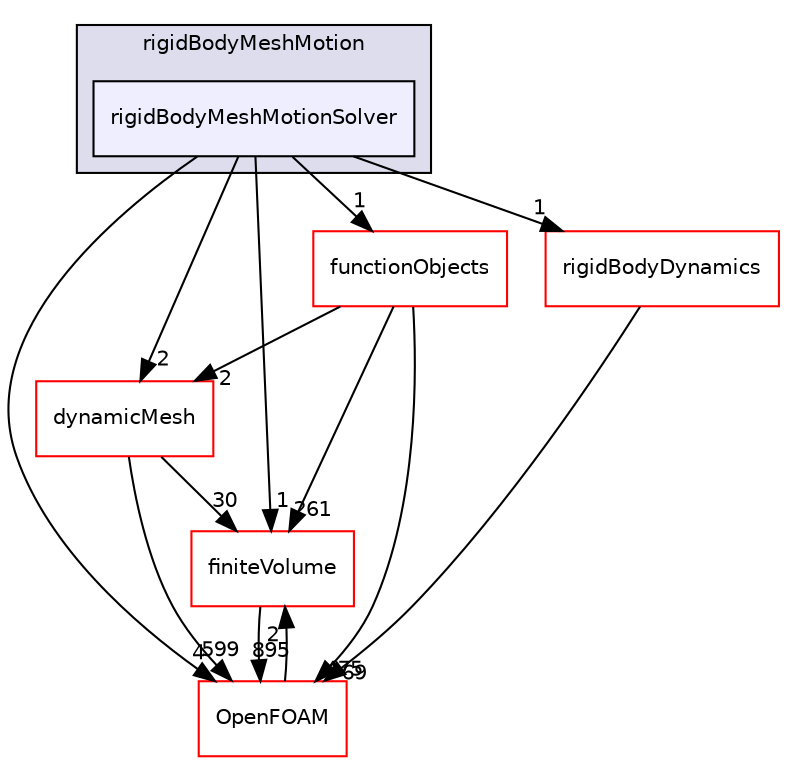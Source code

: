 digraph "src/rigidBodyMeshMotion/rigidBodyMeshMotionSolver" {
  bgcolor=transparent;
  compound=true
  node [ fontsize="10", fontname="Helvetica"];
  edge [ labelfontsize="10", labelfontname="Helvetica"];
  subgraph clusterdir_f7c4c91d76964006204b3afe5679c6fe {
    graph [ bgcolor="#ddddee", pencolor="black", label="rigidBodyMeshMotion" fontname="Helvetica", fontsize="10", URL="dir_f7c4c91d76964006204b3afe5679c6fe.html"]
  dir_08d4b727077ee3a6466ba17180da01d8 [shape=box, label="rigidBodyMeshMotionSolver", style="filled", fillcolor="#eeeeff", pencolor="black", URL="dir_08d4b727077ee3a6466ba17180da01d8.html"];
  }
  dir_9bd15774b555cf7259a6fa18f99fe99b [shape=box label="finiteVolume" color="red" URL="dir_9bd15774b555cf7259a6fa18f99fe99b.html"];
  dir_910720b80d2212eaa7292c1abd76c375 [shape=box label="rigidBodyDynamics" color="red" URL="dir_910720b80d2212eaa7292c1abd76c375.html"];
  dir_63742796c427c97a292c80f7db71da36 [shape=box label="dynamicMesh" color="red" URL="dir_63742796c427c97a292c80f7db71da36.html"];
  dir_de23f6d4f0962ea995903f5110543226 [shape=box label="functionObjects" color="red" URL="dir_de23f6d4f0962ea995903f5110543226.html"];
  dir_c5473ff19b20e6ec4dfe5c310b3778a8 [shape=box label="OpenFOAM" color="red" URL="dir_c5473ff19b20e6ec4dfe5c310b3778a8.html"];
  dir_9bd15774b555cf7259a6fa18f99fe99b->dir_c5473ff19b20e6ec4dfe5c310b3778a8 [headlabel="895", labeldistance=1.5 headhref="dir_000814_002151.html"];
  dir_910720b80d2212eaa7292c1abd76c375->dir_c5473ff19b20e6ec4dfe5c310b3778a8 [headlabel="69", labeldistance=1.5 headhref="dir_003490_002151.html"];
  dir_63742796c427c97a292c80f7db71da36->dir_9bd15774b555cf7259a6fa18f99fe99b [headlabel="30", labeldistance=1.5 headhref="dir_000588_000814.html"];
  dir_63742796c427c97a292c80f7db71da36->dir_c5473ff19b20e6ec4dfe5c310b3778a8 [headlabel="599", labeldistance=1.5 headhref="dir_000588_002151.html"];
  dir_08d4b727077ee3a6466ba17180da01d8->dir_9bd15774b555cf7259a6fa18f99fe99b [headlabel="1", labeldistance=1.5 headhref="dir_003549_000814.html"];
  dir_08d4b727077ee3a6466ba17180da01d8->dir_910720b80d2212eaa7292c1abd76c375 [headlabel="1", labeldistance=1.5 headhref="dir_003549_003490.html"];
  dir_08d4b727077ee3a6466ba17180da01d8->dir_63742796c427c97a292c80f7db71da36 [headlabel="2", labeldistance=1.5 headhref="dir_003549_000588.html"];
  dir_08d4b727077ee3a6466ba17180da01d8->dir_de23f6d4f0962ea995903f5110543226 [headlabel="1", labeldistance=1.5 headhref="dir_003549_000879.html"];
  dir_08d4b727077ee3a6466ba17180da01d8->dir_c5473ff19b20e6ec4dfe5c310b3778a8 [headlabel="4", labeldistance=1.5 headhref="dir_003549_002151.html"];
  dir_de23f6d4f0962ea995903f5110543226->dir_9bd15774b555cf7259a6fa18f99fe99b [headlabel="261", labeldistance=1.5 headhref="dir_000879_000814.html"];
  dir_de23f6d4f0962ea995903f5110543226->dir_63742796c427c97a292c80f7db71da36 [headlabel="2", labeldistance=1.5 headhref="dir_000879_000588.html"];
  dir_de23f6d4f0962ea995903f5110543226->dir_c5473ff19b20e6ec4dfe5c310b3778a8 [headlabel="475", labeldistance=1.5 headhref="dir_000879_002151.html"];
  dir_c5473ff19b20e6ec4dfe5c310b3778a8->dir_9bd15774b555cf7259a6fa18f99fe99b [headlabel="2", labeldistance=1.5 headhref="dir_002151_000814.html"];
}
